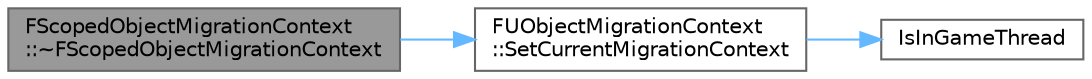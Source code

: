 digraph "FScopedObjectMigrationContext::~FScopedObjectMigrationContext"
{
 // INTERACTIVE_SVG=YES
 // LATEX_PDF_SIZE
  bgcolor="transparent";
  edge [fontname=Helvetica,fontsize=10,labelfontname=Helvetica,labelfontsize=10];
  node [fontname=Helvetica,fontsize=10,shape=box,height=0.2,width=0.4];
  rankdir="LR";
  Node1 [id="Node000001",label="FScopedObjectMigrationContext\l::~FScopedObjectMigrationContext",height=0.2,width=0.4,color="gray40", fillcolor="grey60", style="filled", fontcolor="black",tooltip=" "];
  Node1 -> Node2 [id="edge1_Node000001_Node000002",color="steelblue1",style="solid",tooltip=" "];
  Node2 [id="Node000002",label="FUObjectMigrationContext\l::SetCurrentMigrationContext",height=0.2,width=0.4,color="grey40", fillcolor="white", style="filled",URL="$d5/d50/structFUObjectMigrationContext.html#af61a9323686a88e711df01dc8172ddb5",tooltip=" "];
  Node2 -> Node3 [id="edge2_Node000002_Node000003",color="steelblue1",style="solid",tooltip=" "];
  Node3 [id="Node000003",label="IsInGameThread",height=0.2,width=0.4,color="grey40", fillcolor="white", style="filled",URL="$d5/d8c/CoreGlobals_8h.html#aef9b701034d58fd883a90af440707365",tooltip=" "];
}
